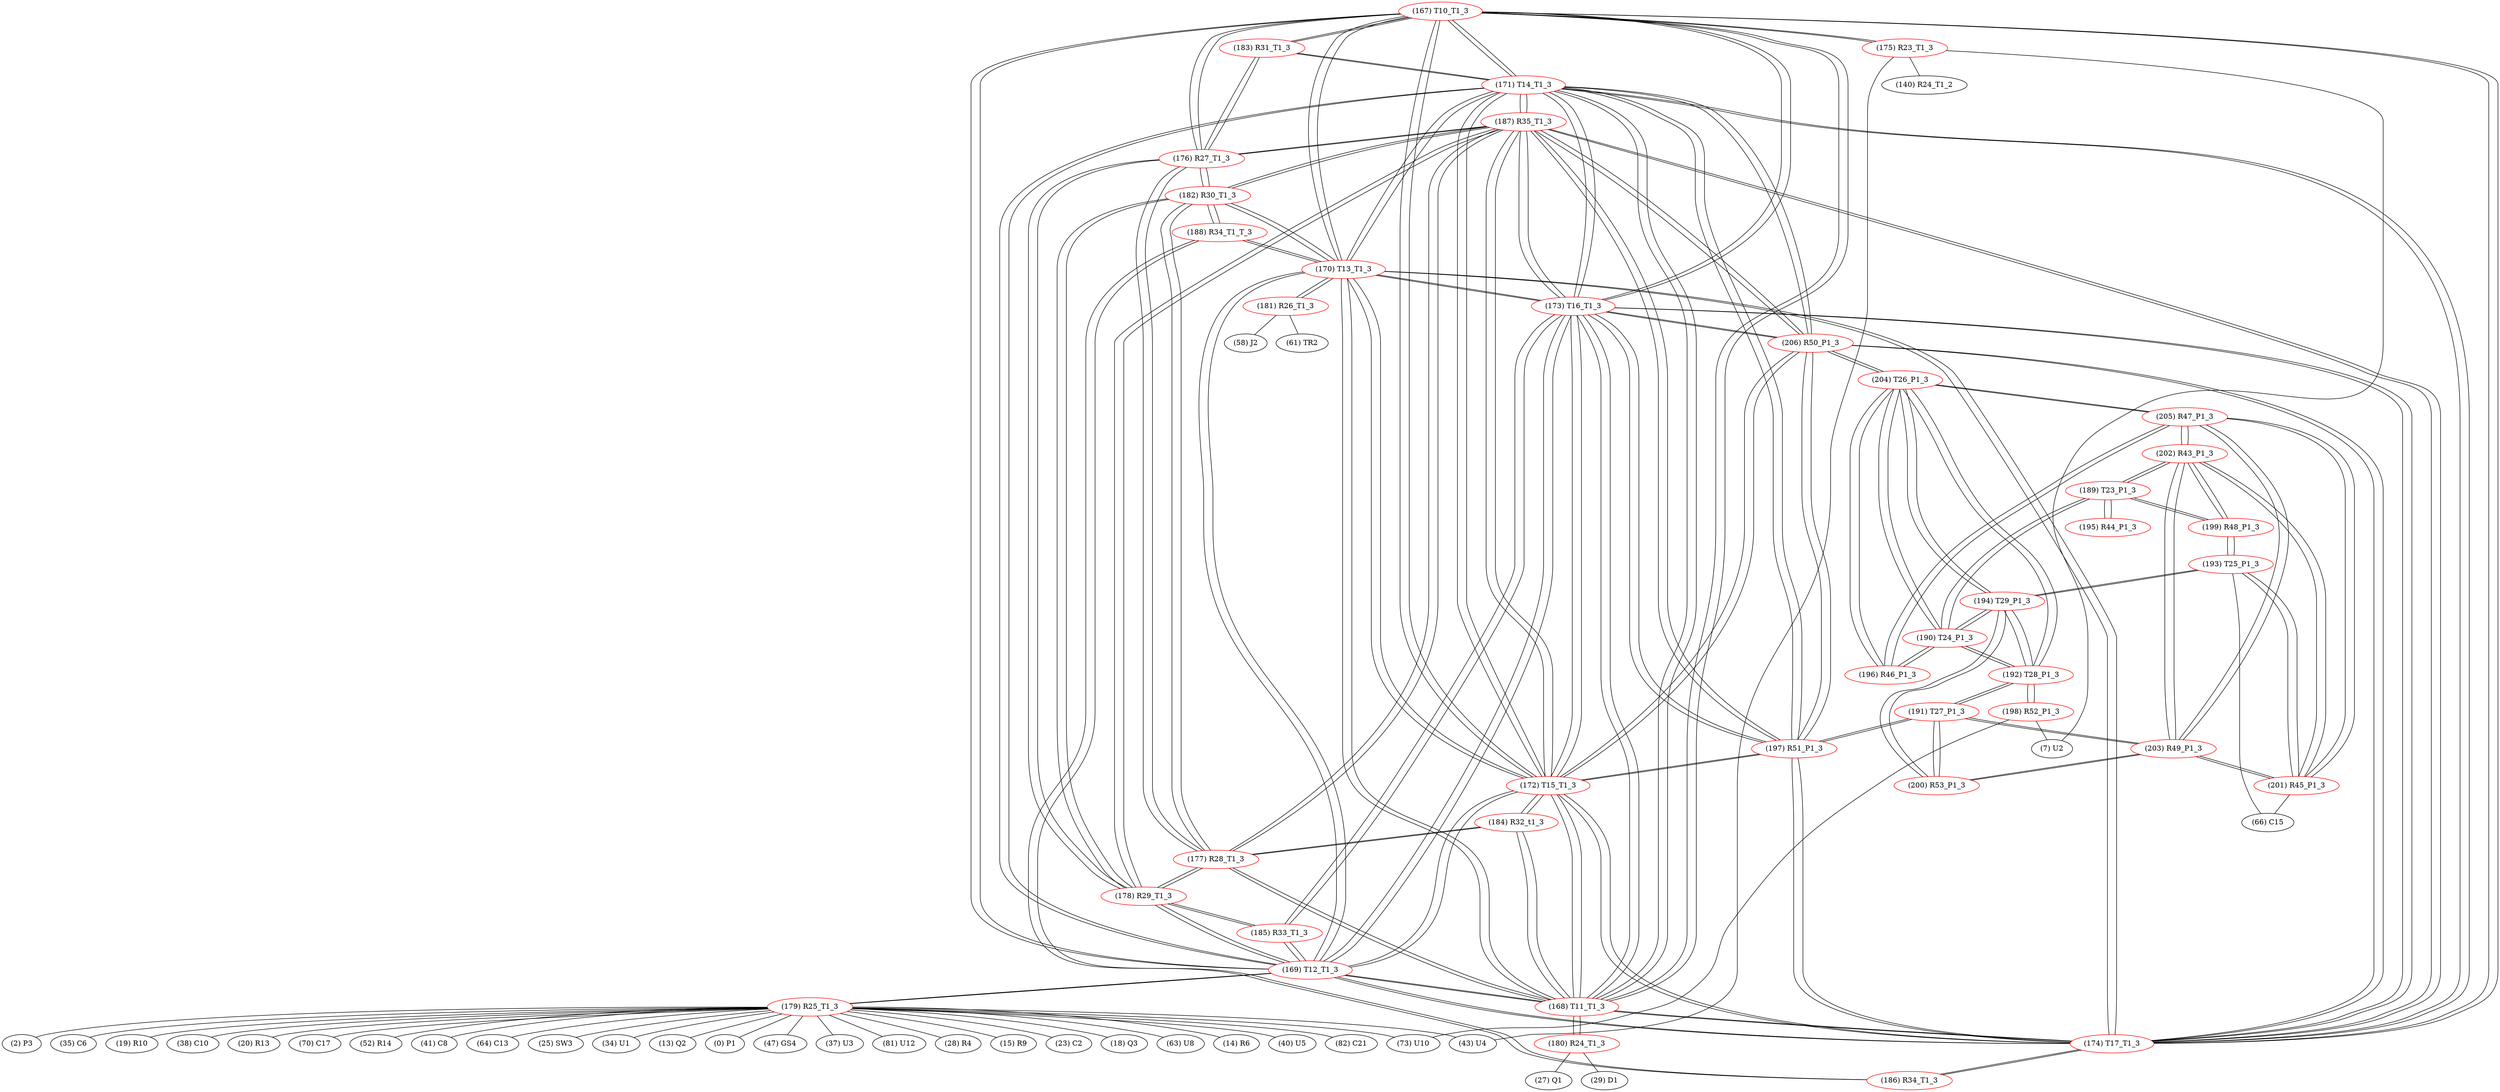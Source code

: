 graph {
	167 [label="(167) T10_T1_3" color=red]
	175 [label="(175) R23_T1_3"]
	183 [label="(183) R31_T1_3"]
	176 [label="(176) R27_T1_3"]
	173 [label="(173) T16_T1_3"]
	174 [label="(174) T17_T1_3"]
	172 [label="(172) T15_T1_3"]
	169 [label="(169) T12_T1_3"]
	171 [label="(171) T14_T1_3"]
	170 [label="(170) T13_T1_3"]
	168 [label="(168) T11_T1_3"]
	168 [label="(168) T11_T1_3" color=red]
	180 [label="(180) R24_T1_3"]
	177 [label="(177) R28_T1_3"]
	184 [label="(184) R32_t1_3"]
	167 [label="(167) T10_T1_3"]
	173 [label="(173) T16_T1_3"]
	174 [label="(174) T17_T1_3"]
	172 [label="(172) T15_T1_3"]
	169 [label="(169) T12_T1_3"]
	171 [label="(171) T14_T1_3"]
	170 [label="(170) T13_T1_3"]
	169 [label="(169) T12_T1_3" color=red]
	185 [label="(185) R33_T1_3"]
	178 [label="(178) R29_T1_3"]
	179 [label="(179) R25_T1_3"]
	167 [label="(167) T10_T1_3"]
	173 [label="(173) T16_T1_3"]
	174 [label="(174) T17_T1_3"]
	172 [label="(172) T15_T1_3"]
	171 [label="(171) T14_T1_3"]
	170 [label="(170) T13_T1_3"]
	168 [label="(168) T11_T1_3"]
	170 [label="(170) T13_T1_3" color=red]
	182 [label="(182) R30_T1_3"]
	188 [label="(188) R34_T1_T_3"]
	181 [label="(181) R26_T1_3"]
	167 [label="(167) T10_T1_3"]
	173 [label="(173) T16_T1_3"]
	174 [label="(174) T17_T1_3"]
	172 [label="(172) T15_T1_3"]
	169 [label="(169) T12_T1_3"]
	171 [label="(171) T14_T1_3"]
	168 [label="(168) T11_T1_3"]
	171 [label="(171) T14_T1_3" color=red]
	167 [label="(167) T10_T1_3"]
	173 [label="(173) T16_T1_3"]
	174 [label="(174) T17_T1_3"]
	172 [label="(172) T15_T1_3"]
	169 [label="(169) T12_T1_3"]
	170 [label="(170) T13_T1_3"]
	168 [label="(168) T11_T1_3"]
	183 [label="(183) R31_T1_3"]
	197 [label="(197) R51_P1_3"]
	206 [label="(206) R50_P1_3"]
	187 [label="(187) R35_T1_3"]
	172 [label="(172) T15_T1_3" color=red]
	184 [label="(184) R32_t1_3"]
	167 [label="(167) T10_T1_3"]
	173 [label="(173) T16_T1_3"]
	174 [label="(174) T17_T1_3"]
	169 [label="(169) T12_T1_3"]
	171 [label="(171) T14_T1_3"]
	170 [label="(170) T13_T1_3"]
	168 [label="(168) T11_T1_3"]
	197 [label="(197) R51_P1_3"]
	206 [label="(206) R50_P1_3"]
	187 [label="(187) R35_T1_3"]
	173 [label="(173) T16_T1_3" color=red]
	185 [label="(185) R33_T1_3"]
	167 [label="(167) T10_T1_3"]
	174 [label="(174) T17_T1_3"]
	172 [label="(172) T15_T1_3"]
	169 [label="(169) T12_T1_3"]
	171 [label="(171) T14_T1_3"]
	170 [label="(170) T13_T1_3"]
	168 [label="(168) T11_T1_3"]
	197 [label="(197) R51_P1_3"]
	206 [label="(206) R50_P1_3"]
	187 [label="(187) R35_T1_3"]
	174 [label="(174) T17_T1_3" color=red]
	186 [label="(186) R34_T1_3"]
	167 [label="(167) T10_T1_3"]
	173 [label="(173) T16_T1_3"]
	172 [label="(172) T15_T1_3"]
	169 [label="(169) T12_T1_3"]
	171 [label="(171) T14_T1_3"]
	170 [label="(170) T13_T1_3"]
	168 [label="(168) T11_T1_3"]
	197 [label="(197) R51_P1_3"]
	206 [label="(206) R50_P1_3"]
	187 [label="(187) R35_T1_3"]
	175 [label="(175) R23_T1_3" color=red]
	43 [label="(43) U4"]
	7 [label="(7) U2"]
	140 [label="(140) R24_T1_2"]
	167 [label="(167) T10_T1_3"]
	176 [label="(176) R27_T1_3" color=red]
	182 [label="(182) R30_T1_3"]
	187 [label="(187) R35_T1_3"]
	178 [label="(178) R29_T1_3"]
	177 [label="(177) R28_T1_3"]
	167 [label="(167) T10_T1_3"]
	183 [label="(183) R31_T1_3"]
	177 [label="(177) R28_T1_3" color=red]
	182 [label="(182) R30_T1_3"]
	187 [label="(187) R35_T1_3"]
	178 [label="(178) R29_T1_3"]
	176 [label="(176) R27_T1_3"]
	168 [label="(168) T11_T1_3"]
	184 [label="(184) R32_t1_3"]
	178 [label="(178) R29_T1_3" color=red]
	182 [label="(182) R30_T1_3"]
	187 [label="(187) R35_T1_3"]
	177 [label="(177) R28_T1_3"]
	176 [label="(176) R27_T1_3"]
	185 [label="(185) R33_T1_3"]
	169 [label="(169) T12_T1_3"]
	179 [label="(179) R25_T1_3" color=red]
	2 [label="(2) P3"]
	35 [label="(35) C6"]
	19 [label="(19) R10"]
	73 [label="(73) U10"]
	38 [label="(38) C10"]
	20 [label="(20) R13"]
	70 [label="(70) C17"]
	52 [label="(52) R14"]
	41 [label="(41) C8"]
	64 [label="(64) C13"]
	25 [label="(25) SW3"]
	34 [label="(34) U1"]
	13 [label="(13) Q2"]
	0 [label="(0) P1"]
	47 [label="(47) GS4"]
	37 [label="(37) U3"]
	43 [label="(43) U4"]
	81 [label="(81) U12"]
	28 [label="(28) R4"]
	15 [label="(15) R9"]
	23 [label="(23) C2"]
	18 [label="(18) Q3"]
	63 [label="(63) U8"]
	14 [label="(14) R6"]
	40 [label="(40) U5"]
	82 [label="(82) C21"]
	169 [label="(169) T12_T1_3"]
	180 [label="(180) R24_T1_3" color=red]
	27 [label="(27) Q1"]
	29 [label="(29) D1"]
	168 [label="(168) T11_T1_3"]
	181 [label="(181) R26_T1_3" color=red]
	58 [label="(58) J2"]
	61 [label="(61) TR2"]
	170 [label="(170) T13_T1_3"]
	182 [label="(182) R30_T1_3" color=red]
	187 [label="(187) R35_T1_3"]
	178 [label="(178) R29_T1_3"]
	177 [label="(177) R28_T1_3"]
	176 [label="(176) R27_T1_3"]
	188 [label="(188) R34_T1_T_3"]
	170 [label="(170) T13_T1_3"]
	183 [label="(183) R31_T1_3" color=red]
	167 [label="(167) T10_T1_3"]
	176 [label="(176) R27_T1_3"]
	171 [label="(171) T14_T1_3"]
	184 [label="(184) R32_t1_3" color=red]
	172 [label="(172) T15_T1_3"]
	168 [label="(168) T11_T1_3"]
	177 [label="(177) R28_T1_3"]
	185 [label="(185) R33_T1_3" color=red]
	173 [label="(173) T16_T1_3"]
	178 [label="(178) R29_T1_3"]
	169 [label="(169) T12_T1_3"]
	186 [label="(186) R34_T1_3" color=red]
	174 [label="(174) T17_T1_3"]
	188 [label="(188) R34_T1_T_3"]
	187 [label="(187) R35_T1_3" color=red]
	182 [label="(182) R30_T1_3"]
	178 [label="(178) R29_T1_3"]
	177 [label="(177) R28_T1_3"]
	176 [label="(176) R27_T1_3"]
	197 [label="(197) R51_P1_3"]
	206 [label="(206) R50_P1_3"]
	174 [label="(174) T17_T1_3"]
	173 [label="(173) T16_T1_3"]
	172 [label="(172) T15_T1_3"]
	171 [label="(171) T14_T1_3"]
	188 [label="(188) R34_T1_T_3" color=red]
	182 [label="(182) R30_T1_3"]
	170 [label="(170) T13_T1_3"]
	186 [label="(186) R34_T1_3"]
	189 [label="(189) T23_P1_3" color=red]
	199 [label="(199) R48_P1_3"]
	202 [label="(202) R43_P1_3"]
	190 [label="(190) T24_P1_3"]
	195 [label="(195) R44_P1_3"]
	190 [label="(190) T24_P1_3" color=red]
	204 [label="(204) T26_P1_3"]
	194 [label="(194) T29_P1_3"]
	192 [label="(192) T28_P1_3"]
	196 [label="(196) R46_P1_3"]
	189 [label="(189) T23_P1_3"]
	191 [label="(191) T27_P1_3" color=red]
	197 [label="(197) R51_P1_3"]
	192 [label="(192) T28_P1_3"]
	200 [label="(200) R53_P1_3"]
	203 [label="(203) R49_P1_3"]
	192 [label="(192) T28_P1_3" color=red]
	204 [label="(204) T26_P1_3"]
	190 [label="(190) T24_P1_3"]
	194 [label="(194) T29_P1_3"]
	198 [label="(198) R52_P1_3"]
	191 [label="(191) T27_P1_3"]
	193 [label="(193) T25_P1_3" color=red]
	194 [label="(194) T29_P1_3"]
	199 [label="(199) R48_P1_3"]
	201 [label="(201) R45_P1_3"]
	66 [label="(66) C15"]
	194 [label="(194) T29_P1_3" color=red]
	204 [label="(204) T26_P1_3"]
	190 [label="(190) T24_P1_3"]
	192 [label="(192) T28_P1_3"]
	193 [label="(193) T25_P1_3"]
	200 [label="(200) R53_P1_3"]
	195 [label="(195) R44_P1_3" color=red]
	189 [label="(189) T23_P1_3"]
	196 [label="(196) R46_P1_3" color=red]
	204 [label="(204) T26_P1_3"]
	205 [label="(205) R47_P1_3"]
	190 [label="(190) T24_P1_3"]
	197 [label="(197) R51_P1_3" color=red]
	191 [label="(191) T27_P1_3"]
	206 [label="(206) R50_P1_3"]
	174 [label="(174) T17_T1_3"]
	187 [label="(187) R35_T1_3"]
	173 [label="(173) T16_T1_3"]
	172 [label="(172) T15_T1_3"]
	171 [label="(171) T14_T1_3"]
	198 [label="(198) R52_P1_3" color=red]
	73 [label="(73) U10"]
	7 [label="(7) U2"]
	192 [label="(192) T28_P1_3"]
	199 [label="(199) R48_P1_3" color=red]
	193 [label="(193) T25_P1_3"]
	189 [label="(189) T23_P1_3"]
	202 [label="(202) R43_P1_3"]
	200 [label="(200) R53_P1_3" color=red]
	194 [label="(194) T29_P1_3"]
	191 [label="(191) T27_P1_3"]
	203 [label="(203) R49_P1_3"]
	201 [label="(201) R45_P1_3" color=red]
	205 [label="(205) R47_P1_3"]
	202 [label="(202) R43_P1_3"]
	203 [label="(203) R49_P1_3"]
	193 [label="(193) T25_P1_3"]
	66 [label="(66) C15"]
	202 [label="(202) R43_P1_3" color=red]
	199 [label="(199) R48_P1_3"]
	189 [label="(189) T23_P1_3"]
	205 [label="(205) R47_P1_3"]
	201 [label="(201) R45_P1_3"]
	203 [label="(203) R49_P1_3"]
	203 [label="(203) R49_P1_3" color=red]
	205 [label="(205) R47_P1_3"]
	201 [label="(201) R45_P1_3"]
	202 [label="(202) R43_P1_3"]
	191 [label="(191) T27_P1_3"]
	200 [label="(200) R53_P1_3"]
	204 [label="(204) T26_P1_3" color=red]
	206 [label="(206) R50_P1_3"]
	190 [label="(190) T24_P1_3"]
	194 [label="(194) T29_P1_3"]
	192 [label="(192) T28_P1_3"]
	196 [label="(196) R46_P1_3"]
	205 [label="(205) R47_P1_3"]
	205 [label="(205) R47_P1_3" color=red]
	201 [label="(201) R45_P1_3"]
	202 [label="(202) R43_P1_3"]
	203 [label="(203) R49_P1_3"]
	204 [label="(204) T26_P1_3"]
	196 [label="(196) R46_P1_3"]
	206 [label="(206) R50_P1_3" color=red]
	204 [label="(204) T26_P1_3"]
	197 [label="(197) R51_P1_3"]
	174 [label="(174) T17_T1_3"]
	187 [label="(187) R35_T1_3"]
	173 [label="(173) T16_T1_3"]
	172 [label="(172) T15_T1_3"]
	171 [label="(171) T14_T1_3"]
	167 -- 175
	167 -- 183
	167 -- 176
	167 -- 173
	167 -- 174
	167 -- 172
	167 -- 169
	167 -- 171
	167 -- 170
	167 -- 168
	168 -- 180
	168 -- 177
	168 -- 184
	168 -- 167
	168 -- 173
	168 -- 174
	168 -- 172
	168 -- 169
	168 -- 171
	168 -- 170
	169 -- 185
	169 -- 178
	169 -- 179
	169 -- 167
	169 -- 173
	169 -- 174
	169 -- 172
	169 -- 171
	169 -- 170
	169 -- 168
	170 -- 182
	170 -- 188
	170 -- 181
	170 -- 167
	170 -- 173
	170 -- 174
	170 -- 172
	170 -- 169
	170 -- 171
	170 -- 168
	171 -- 167
	171 -- 173
	171 -- 174
	171 -- 172
	171 -- 169
	171 -- 170
	171 -- 168
	171 -- 183
	171 -- 197
	171 -- 206
	171 -- 187
	172 -- 184
	172 -- 167
	172 -- 173
	172 -- 174
	172 -- 169
	172 -- 171
	172 -- 170
	172 -- 168
	172 -- 197
	172 -- 206
	172 -- 187
	173 -- 185
	173 -- 167
	173 -- 174
	173 -- 172
	173 -- 169
	173 -- 171
	173 -- 170
	173 -- 168
	173 -- 197
	173 -- 206
	173 -- 187
	174 -- 186
	174 -- 167
	174 -- 173
	174 -- 172
	174 -- 169
	174 -- 171
	174 -- 170
	174 -- 168
	174 -- 197
	174 -- 206
	174 -- 187
	175 -- 43
	175 -- 7
	175 -- 140
	175 -- 167
	176 -- 182
	176 -- 187
	176 -- 178
	176 -- 177
	176 -- 167
	176 -- 183
	177 -- 182
	177 -- 187
	177 -- 178
	177 -- 176
	177 -- 168
	177 -- 184
	178 -- 182
	178 -- 187
	178 -- 177
	178 -- 176
	178 -- 185
	178 -- 169
	179 -- 2
	179 -- 35
	179 -- 19
	179 -- 73
	179 -- 38
	179 -- 20
	179 -- 70
	179 -- 52
	179 -- 41
	179 -- 64
	179 -- 25
	179 -- 34
	179 -- 13
	179 -- 0
	179 -- 47
	179 -- 37
	179 -- 43
	179 -- 81
	179 -- 28
	179 -- 15
	179 -- 23
	179 -- 18
	179 -- 63
	179 -- 14
	179 -- 40
	179 -- 82
	179 -- 169
	180 -- 27
	180 -- 29
	180 -- 168
	181 -- 58
	181 -- 61
	181 -- 170
	182 -- 187
	182 -- 178
	182 -- 177
	182 -- 176
	182 -- 188
	182 -- 170
	183 -- 167
	183 -- 176
	183 -- 171
	184 -- 172
	184 -- 168
	184 -- 177
	185 -- 173
	185 -- 178
	185 -- 169
	186 -- 174
	186 -- 188
	187 -- 182
	187 -- 178
	187 -- 177
	187 -- 176
	187 -- 197
	187 -- 206
	187 -- 174
	187 -- 173
	187 -- 172
	187 -- 171
	188 -- 182
	188 -- 170
	188 -- 186
	189 -- 199
	189 -- 202
	189 -- 190
	189 -- 195
	190 -- 204
	190 -- 194
	190 -- 192
	190 -- 196
	190 -- 189
	191 -- 197
	191 -- 192
	191 -- 200
	191 -- 203
	192 -- 204
	192 -- 190
	192 -- 194
	192 -- 198
	192 -- 191
	193 -- 194
	193 -- 199
	193 -- 201
	193 -- 66
	194 -- 204
	194 -- 190
	194 -- 192
	194 -- 193
	194 -- 200
	195 -- 189
	196 -- 204
	196 -- 205
	196 -- 190
	197 -- 191
	197 -- 206
	197 -- 174
	197 -- 187
	197 -- 173
	197 -- 172
	197 -- 171
	198 -- 73
	198 -- 7
	198 -- 192
	199 -- 193
	199 -- 189
	199 -- 202
	200 -- 194
	200 -- 191
	200 -- 203
	201 -- 205
	201 -- 202
	201 -- 203
	201 -- 193
	201 -- 66
	202 -- 199
	202 -- 189
	202 -- 205
	202 -- 201
	202 -- 203
	203 -- 205
	203 -- 201
	203 -- 202
	203 -- 191
	203 -- 200
	204 -- 206
	204 -- 190
	204 -- 194
	204 -- 192
	204 -- 196
	204 -- 205
	205 -- 201
	205 -- 202
	205 -- 203
	205 -- 204
	205 -- 196
	206 -- 204
	206 -- 197
	206 -- 174
	206 -- 187
	206 -- 173
	206 -- 172
	206 -- 171
}